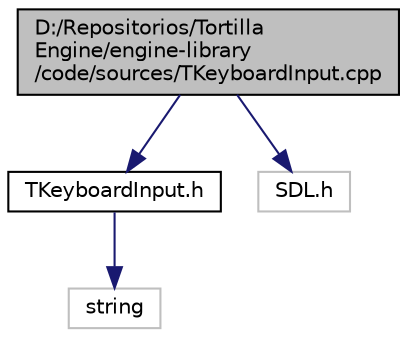 digraph "D:/Repositorios/TortillaEngine/engine-library/code/sources/TKeyboardInput.cpp"
{
 // LATEX_PDF_SIZE
  edge [fontname="Helvetica",fontsize="10",labelfontname="Helvetica",labelfontsize="10"];
  node [fontname="Helvetica",fontsize="10",shape=record];
  Node1 [label="D:/Repositorios/Tortilla\lEngine/engine-library\l/code/sources/TKeyboardInput.cpp",height=0.2,width=0.4,color="black", fillcolor="grey75", style="filled", fontcolor="black",tooltip=" "];
  Node1 -> Node2 [color="midnightblue",fontsize="10",style="solid",fontname="Helvetica"];
  Node2 [label="TKeyboardInput.h",height=0.2,width=0.4,color="black", fillcolor="white", style="filled",URL="$_t_keyboard_input_8h.html",tooltip=" "];
  Node2 -> Node3 [color="midnightblue",fontsize="10",style="solid",fontname="Helvetica"];
  Node3 [label="string",height=0.2,width=0.4,color="grey75", fillcolor="white", style="filled",tooltip=" "];
  Node1 -> Node4 [color="midnightblue",fontsize="10",style="solid",fontname="Helvetica"];
  Node4 [label="SDL.h",height=0.2,width=0.4,color="grey75", fillcolor="white", style="filled",tooltip=" "];
}
